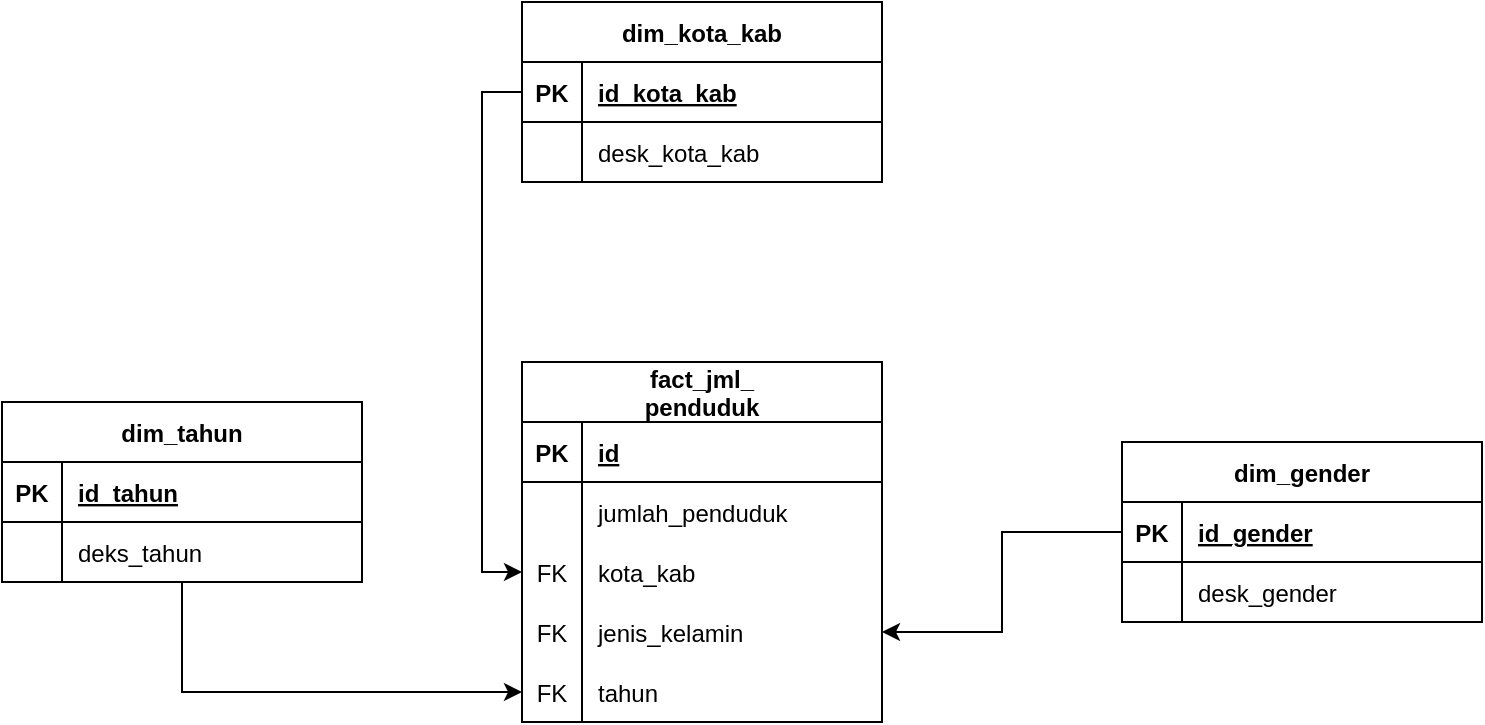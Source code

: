 <mxfile version="19.0.3" type="device"><diagram id="QmZ7XdLYjY_4NZE1HT3U" name="BPS"><mxGraphModel dx="2346" dy="641" grid="1" gridSize="10" guides="1" tooltips="1" connect="1" arrows="1" fold="1" page="1" pageScale="1" pageWidth="1600" pageHeight="1100" math="0" shadow="0"><root><mxCell id="0"/><mxCell id="1" parent="0"/><mxCell id="Hg4BDoMVBCPX9SFYUor3-49" style="edgeStyle=orthogonalEdgeStyle;rounded=0;orthogonalLoop=1;jettySize=auto;html=1;" parent="1" source="Hg4BDoMVBCPX9SFYUor3-5" target="Hg4BDoMVBCPX9SFYUor3-45" edge="1"><mxGeometry relative="1" as="geometry"/></mxCell><mxCell id="Hg4BDoMVBCPX9SFYUor3-5" value="dim_tahun" style="shape=table;startSize=30;container=1;collapsible=1;childLayout=tableLayout;fixedRows=1;rowLines=0;fontStyle=1;align=center;resizeLast=1;" parent="1" vertex="1"><mxGeometry x="-10" y="280" width="180" height="90" as="geometry"/></mxCell><mxCell id="Hg4BDoMVBCPX9SFYUor3-6" value="" style="shape=tableRow;horizontal=0;startSize=0;swimlaneHead=0;swimlaneBody=0;fillColor=none;collapsible=0;dropTarget=0;points=[[0,0.5],[1,0.5]];portConstraint=eastwest;top=0;left=0;right=0;bottom=1;" parent="Hg4BDoMVBCPX9SFYUor3-5" vertex="1"><mxGeometry y="30" width="180" height="30" as="geometry"/></mxCell><mxCell id="Hg4BDoMVBCPX9SFYUor3-7" value="PK" style="shape=partialRectangle;connectable=0;fillColor=none;top=0;left=0;bottom=0;right=0;fontStyle=1;overflow=hidden;" parent="Hg4BDoMVBCPX9SFYUor3-6" vertex="1"><mxGeometry width="30" height="30" as="geometry"><mxRectangle width="30" height="30" as="alternateBounds"/></mxGeometry></mxCell><mxCell id="Hg4BDoMVBCPX9SFYUor3-8" value="id_tahun" style="shape=partialRectangle;connectable=0;fillColor=none;top=0;left=0;bottom=0;right=0;align=left;spacingLeft=6;fontStyle=5;overflow=hidden;" parent="Hg4BDoMVBCPX9SFYUor3-6" vertex="1"><mxGeometry x="30" width="150" height="30" as="geometry"><mxRectangle width="150" height="30" as="alternateBounds"/></mxGeometry></mxCell><mxCell id="Hg4BDoMVBCPX9SFYUor3-9" value="" style="shape=tableRow;horizontal=0;startSize=0;swimlaneHead=0;swimlaneBody=0;fillColor=none;collapsible=0;dropTarget=0;points=[[0,0.5],[1,0.5]];portConstraint=eastwest;top=0;left=0;right=0;bottom=0;" parent="Hg4BDoMVBCPX9SFYUor3-5" vertex="1"><mxGeometry y="60" width="180" height="30" as="geometry"/></mxCell><mxCell id="Hg4BDoMVBCPX9SFYUor3-10" value="" style="shape=partialRectangle;connectable=0;fillColor=none;top=0;left=0;bottom=0;right=0;editable=1;overflow=hidden;" parent="Hg4BDoMVBCPX9SFYUor3-9" vertex="1"><mxGeometry width="30" height="30" as="geometry"><mxRectangle width="30" height="30" as="alternateBounds"/></mxGeometry></mxCell><mxCell id="Hg4BDoMVBCPX9SFYUor3-11" value="deks_tahun" style="shape=partialRectangle;connectable=0;fillColor=none;top=0;left=0;bottom=0;right=0;align=left;spacingLeft=6;overflow=hidden;" parent="Hg4BDoMVBCPX9SFYUor3-9" vertex="1"><mxGeometry x="30" width="150" height="30" as="geometry"><mxRectangle width="150" height="30" as="alternateBounds"/></mxGeometry></mxCell><mxCell id="Hg4BDoMVBCPX9SFYUor3-18" value="dim_kota_kab" style="shape=table;startSize=30;container=1;collapsible=1;childLayout=tableLayout;fixedRows=1;rowLines=0;fontStyle=1;align=center;resizeLast=1;" parent="1" vertex="1"><mxGeometry x="250" y="80" width="180" height="90" as="geometry"/></mxCell><mxCell id="Hg4BDoMVBCPX9SFYUor3-19" value="" style="shape=tableRow;horizontal=0;startSize=0;swimlaneHead=0;swimlaneBody=0;fillColor=none;collapsible=0;dropTarget=0;points=[[0,0.5],[1,0.5]];portConstraint=eastwest;top=0;left=0;right=0;bottom=1;" parent="Hg4BDoMVBCPX9SFYUor3-18" vertex="1"><mxGeometry y="30" width="180" height="30" as="geometry"/></mxCell><mxCell id="Hg4BDoMVBCPX9SFYUor3-20" value="PK" style="shape=partialRectangle;connectable=0;fillColor=none;top=0;left=0;bottom=0;right=0;fontStyle=1;overflow=hidden;" parent="Hg4BDoMVBCPX9SFYUor3-19" vertex="1"><mxGeometry width="30" height="30" as="geometry"><mxRectangle width="30" height="30" as="alternateBounds"/></mxGeometry></mxCell><mxCell id="Hg4BDoMVBCPX9SFYUor3-21" value="id_kota_kab" style="shape=partialRectangle;connectable=0;fillColor=none;top=0;left=0;bottom=0;right=0;align=left;spacingLeft=6;fontStyle=5;overflow=hidden;" parent="Hg4BDoMVBCPX9SFYUor3-19" vertex="1"><mxGeometry x="30" width="150" height="30" as="geometry"><mxRectangle width="150" height="30" as="alternateBounds"/></mxGeometry></mxCell><mxCell id="Hg4BDoMVBCPX9SFYUor3-22" value="" style="shape=tableRow;horizontal=0;startSize=0;swimlaneHead=0;swimlaneBody=0;fillColor=none;collapsible=0;dropTarget=0;points=[[0,0.5],[1,0.5]];portConstraint=eastwest;top=0;left=0;right=0;bottom=0;" parent="Hg4BDoMVBCPX9SFYUor3-18" vertex="1"><mxGeometry y="60" width="180" height="30" as="geometry"/></mxCell><mxCell id="Hg4BDoMVBCPX9SFYUor3-23" value="" style="shape=partialRectangle;connectable=0;fillColor=none;top=0;left=0;bottom=0;right=0;editable=1;overflow=hidden;" parent="Hg4BDoMVBCPX9SFYUor3-22" vertex="1"><mxGeometry width="30" height="30" as="geometry"><mxRectangle width="30" height="30" as="alternateBounds"/></mxGeometry></mxCell><mxCell id="Hg4BDoMVBCPX9SFYUor3-24" value="desk_kota_kab" style="shape=partialRectangle;connectable=0;fillColor=none;top=0;left=0;bottom=0;right=0;align=left;spacingLeft=6;overflow=hidden;" parent="Hg4BDoMVBCPX9SFYUor3-22" vertex="1"><mxGeometry x="30" width="150" height="30" as="geometry"><mxRectangle width="150" height="30" as="alternateBounds"/></mxGeometry></mxCell><mxCell id="Hg4BDoMVBCPX9SFYUor3-48" style="edgeStyle=orthogonalEdgeStyle;rounded=0;orthogonalLoop=1;jettySize=auto;html=1;entryX=1;entryY=0.5;entryDx=0;entryDy=0;" parent="1" source="Hg4BDoMVBCPX9SFYUor3-25" target="Hg4BDoMVBCPX9SFYUor3-42" edge="1"><mxGeometry relative="1" as="geometry"/></mxCell><mxCell id="Hg4BDoMVBCPX9SFYUor3-25" value="dim_gender" style="shape=table;startSize=30;container=1;collapsible=1;childLayout=tableLayout;fixedRows=1;rowLines=0;fontStyle=1;align=center;resizeLast=1;" parent="1" vertex="1"><mxGeometry x="550" y="300" width="180" height="90" as="geometry"/></mxCell><mxCell id="Hg4BDoMVBCPX9SFYUor3-26" value="" style="shape=tableRow;horizontal=0;startSize=0;swimlaneHead=0;swimlaneBody=0;fillColor=none;collapsible=0;dropTarget=0;points=[[0,0.5],[1,0.5]];portConstraint=eastwest;top=0;left=0;right=0;bottom=1;" parent="Hg4BDoMVBCPX9SFYUor3-25" vertex="1"><mxGeometry y="30" width="180" height="30" as="geometry"/></mxCell><mxCell id="Hg4BDoMVBCPX9SFYUor3-27" value="PK" style="shape=partialRectangle;connectable=0;fillColor=none;top=0;left=0;bottom=0;right=0;fontStyle=1;overflow=hidden;" parent="Hg4BDoMVBCPX9SFYUor3-26" vertex="1"><mxGeometry width="30" height="30" as="geometry"><mxRectangle width="30" height="30" as="alternateBounds"/></mxGeometry></mxCell><mxCell id="Hg4BDoMVBCPX9SFYUor3-28" value="id_gender" style="shape=partialRectangle;connectable=0;fillColor=none;top=0;left=0;bottom=0;right=0;align=left;spacingLeft=6;fontStyle=5;overflow=hidden;" parent="Hg4BDoMVBCPX9SFYUor3-26" vertex="1"><mxGeometry x="30" width="150" height="30" as="geometry"><mxRectangle width="150" height="30" as="alternateBounds"/></mxGeometry></mxCell><mxCell id="Hg4BDoMVBCPX9SFYUor3-29" value="" style="shape=tableRow;horizontal=0;startSize=0;swimlaneHead=0;swimlaneBody=0;fillColor=none;collapsible=0;dropTarget=0;points=[[0,0.5],[1,0.5]];portConstraint=eastwest;top=0;left=0;right=0;bottom=0;" parent="Hg4BDoMVBCPX9SFYUor3-25" vertex="1"><mxGeometry y="60" width="180" height="30" as="geometry"/></mxCell><mxCell id="Hg4BDoMVBCPX9SFYUor3-30" value="" style="shape=partialRectangle;connectable=0;fillColor=none;top=0;left=0;bottom=0;right=0;editable=1;overflow=hidden;" parent="Hg4BDoMVBCPX9SFYUor3-29" vertex="1"><mxGeometry width="30" height="30" as="geometry"><mxRectangle width="30" height="30" as="alternateBounds"/></mxGeometry></mxCell><mxCell id="Hg4BDoMVBCPX9SFYUor3-31" value="desk_gender" style="shape=partialRectangle;connectable=0;fillColor=none;top=0;left=0;bottom=0;right=0;align=left;spacingLeft=6;overflow=hidden;" parent="Hg4BDoMVBCPX9SFYUor3-29" vertex="1"><mxGeometry x="30" width="150" height="30" as="geometry"><mxRectangle width="150" height="30" as="alternateBounds"/></mxGeometry></mxCell><mxCell id="Hg4BDoMVBCPX9SFYUor3-32" value="fact_jml_&#10;penduduk" style="shape=table;startSize=30;container=1;collapsible=1;childLayout=tableLayout;fixedRows=1;rowLines=0;fontStyle=1;align=center;resizeLast=1;" parent="1" vertex="1"><mxGeometry x="250" y="260" width="180" height="180" as="geometry"/></mxCell><mxCell id="Hg4BDoMVBCPX9SFYUor3-33" value="" style="shape=tableRow;horizontal=0;startSize=0;swimlaneHead=0;swimlaneBody=0;fillColor=none;collapsible=0;dropTarget=0;points=[[0,0.5],[1,0.5]];portConstraint=eastwest;top=0;left=0;right=0;bottom=1;" parent="Hg4BDoMVBCPX9SFYUor3-32" vertex="1"><mxGeometry y="30" width="180" height="30" as="geometry"/></mxCell><mxCell id="Hg4BDoMVBCPX9SFYUor3-34" value="PK" style="shape=partialRectangle;connectable=0;fillColor=none;top=0;left=0;bottom=0;right=0;fontStyle=1;overflow=hidden;" parent="Hg4BDoMVBCPX9SFYUor3-33" vertex="1"><mxGeometry width="30" height="30" as="geometry"><mxRectangle width="30" height="30" as="alternateBounds"/></mxGeometry></mxCell><mxCell id="Hg4BDoMVBCPX9SFYUor3-35" value="id" style="shape=partialRectangle;connectable=0;fillColor=none;top=0;left=0;bottom=0;right=0;align=left;spacingLeft=6;fontStyle=5;overflow=hidden;" parent="Hg4BDoMVBCPX9SFYUor3-33" vertex="1"><mxGeometry x="30" width="150" height="30" as="geometry"><mxRectangle width="150" height="30" as="alternateBounds"/></mxGeometry></mxCell><mxCell id="Hg4BDoMVBCPX9SFYUor3-36" value="" style="shape=tableRow;horizontal=0;startSize=0;swimlaneHead=0;swimlaneBody=0;fillColor=none;collapsible=0;dropTarget=0;points=[[0,0.5],[1,0.5]];portConstraint=eastwest;top=0;left=0;right=0;bottom=0;" parent="Hg4BDoMVBCPX9SFYUor3-32" vertex="1"><mxGeometry y="60" width="180" height="30" as="geometry"/></mxCell><mxCell id="Hg4BDoMVBCPX9SFYUor3-37" value="" style="shape=partialRectangle;connectable=0;fillColor=none;top=0;left=0;bottom=0;right=0;editable=1;overflow=hidden;" parent="Hg4BDoMVBCPX9SFYUor3-36" vertex="1"><mxGeometry width="30" height="30" as="geometry"><mxRectangle width="30" height="30" as="alternateBounds"/></mxGeometry></mxCell><mxCell id="Hg4BDoMVBCPX9SFYUor3-38" value="jumlah_penduduk" style="shape=partialRectangle;connectable=0;fillColor=none;top=0;left=0;bottom=0;right=0;align=left;spacingLeft=6;overflow=hidden;" parent="Hg4BDoMVBCPX9SFYUor3-36" vertex="1"><mxGeometry x="30" width="150" height="30" as="geometry"><mxRectangle width="150" height="30" as="alternateBounds"/></mxGeometry></mxCell><mxCell id="Hg4BDoMVBCPX9SFYUor3-39" value="" style="shape=tableRow;horizontal=0;startSize=0;swimlaneHead=0;swimlaneBody=0;fillColor=none;collapsible=0;dropTarget=0;points=[[0,0.5],[1,0.5]];portConstraint=eastwest;top=0;left=0;right=0;bottom=0;" parent="Hg4BDoMVBCPX9SFYUor3-32" vertex="1"><mxGeometry y="90" width="180" height="30" as="geometry"/></mxCell><mxCell id="Hg4BDoMVBCPX9SFYUor3-40" value="FK" style="shape=partialRectangle;connectable=0;fillColor=none;top=0;left=0;bottom=0;right=0;editable=1;overflow=hidden;" parent="Hg4BDoMVBCPX9SFYUor3-39" vertex="1"><mxGeometry width="30" height="30" as="geometry"><mxRectangle width="30" height="30" as="alternateBounds"/></mxGeometry></mxCell><mxCell id="Hg4BDoMVBCPX9SFYUor3-41" value="kota_kab" style="shape=partialRectangle;connectable=0;fillColor=none;top=0;left=0;bottom=0;right=0;align=left;spacingLeft=6;overflow=hidden;" parent="Hg4BDoMVBCPX9SFYUor3-39" vertex="1"><mxGeometry x="30" width="150" height="30" as="geometry"><mxRectangle width="150" height="30" as="alternateBounds"/></mxGeometry></mxCell><mxCell id="Hg4BDoMVBCPX9SFYUor3-42" value="" style="shape=tableRow;horizontal=0;startSize=0;swimlaneHead=0;swimlaneBody=0;fillColor=none;collapsible=0;dropTarget=0;points=[[0,0.5],[1,0.5]];portConstraint=eastwest;top=0;left=0;right=0;bottom=0;" parent="Hg4BDoMVBCPX9SFYUor3-32" vertex="1"><mxGeometry y="120" width="180" height="30" as="geometry"/></mxCell><mxCell id="Hg4BDoMVBCPX9SFYUor3-43" value="FK" style="shape=partialRectangle;connectable=0;fillColor=none;top=0;left=0;bottom=0;right=0;editable=1;overflow=hidden;" parent="Hg4BDoMVBCPX9SFYUor3-42" vertex="1"><mxGeometry width="30" height="30" as="geometry"><mxRectangle width="30" height="30" as="alternateBounds"/></mxGeometry></mxCell><mxCell id="Hg4BDoMVBCPX9SFYUor3-44" value="jenis_kelamin" style="shape=partialRectangle;connectable=0;fillColor=none;top=0;left=0;bottom=0;right=0;align=left;spacingLeft=6;overflow=hidden;" parent="Hg4BDoMVBCPX9SFYUor3-42" vertex="1"><mxGeometry x="30" width="150" height="30" as="geometry"><mxRectangle width="150" height="30" as="alternateBounds"/></mxGeometry></mxCell><mxCell id="Hg4BDoMVBCPX9SFYUor3-45" value="" style="shape=tableRow;horizontal=0;startSize=0;swimlaneHead=0;swimlaneBody=0;fillColor=none;collapsible=0;dropTarget=0;points=[[0,0.5],[1,0.5]];portConstraint=eastwest;top=0;left=0;right=0;bottom=0;" parent="Hg4BDoMVBCPX9SFYUor3-32" vertex="1"><mxGeometry y="150" width="180" height="30" as="geometry"/></mxCell><mxCell id="Hg4BDoMVBCPX9SFYUor3-46" value="FK" style="shape=partialRectangle;connectable=0;fillColor=none;top=0;left=0;bottom=0;right=0;editable=1;overflow=hidden;" parent="Hg4BDoMVBCPX9SFYUor3-45" vertex="1"><mxGeometry width="30" height="30" as="geometry"><mxRectangle width="30" height="30" as="alternateBounds"/></mxGeometry></mxCell><mxCell id="Hg4BDoMVBCPX9SFYUor3-47" value="tahun" style="shape=partialRectangle;connectable=0;fillColor=none;top=0;left=0;bottom=0;right=0;align=left;spacingLeft=6;overflow=hidden;" parent="Hg4BDoMVBCPX9SFYUor3-45" vertex="1"><mxGeometry x="30" width="150" height="30" as="geometry"><mxRectangle width="150" height="30" as="alternateBounds"/></mxGeometry></mxCell><mxCell id="Hg4BDoMVBCPX9SFYUor3-51" style="edgeStyle=orthogonalEdgeStyle;rounded=0;orthogonalLoop=1;jettySize=auto;html=1;entryX=0;entryY=0.5;entryDx=0;entryDy=0;" parent="1" source="Hg4BDoMVBCPX9SFYUor3-19" target="Hg4BDoMVBCPX9SFYUor3-39" edge="1"><mxGeometry relative="1" as="geometry"/></mxCell></root></mxGraphModel></diagram></mxfile>